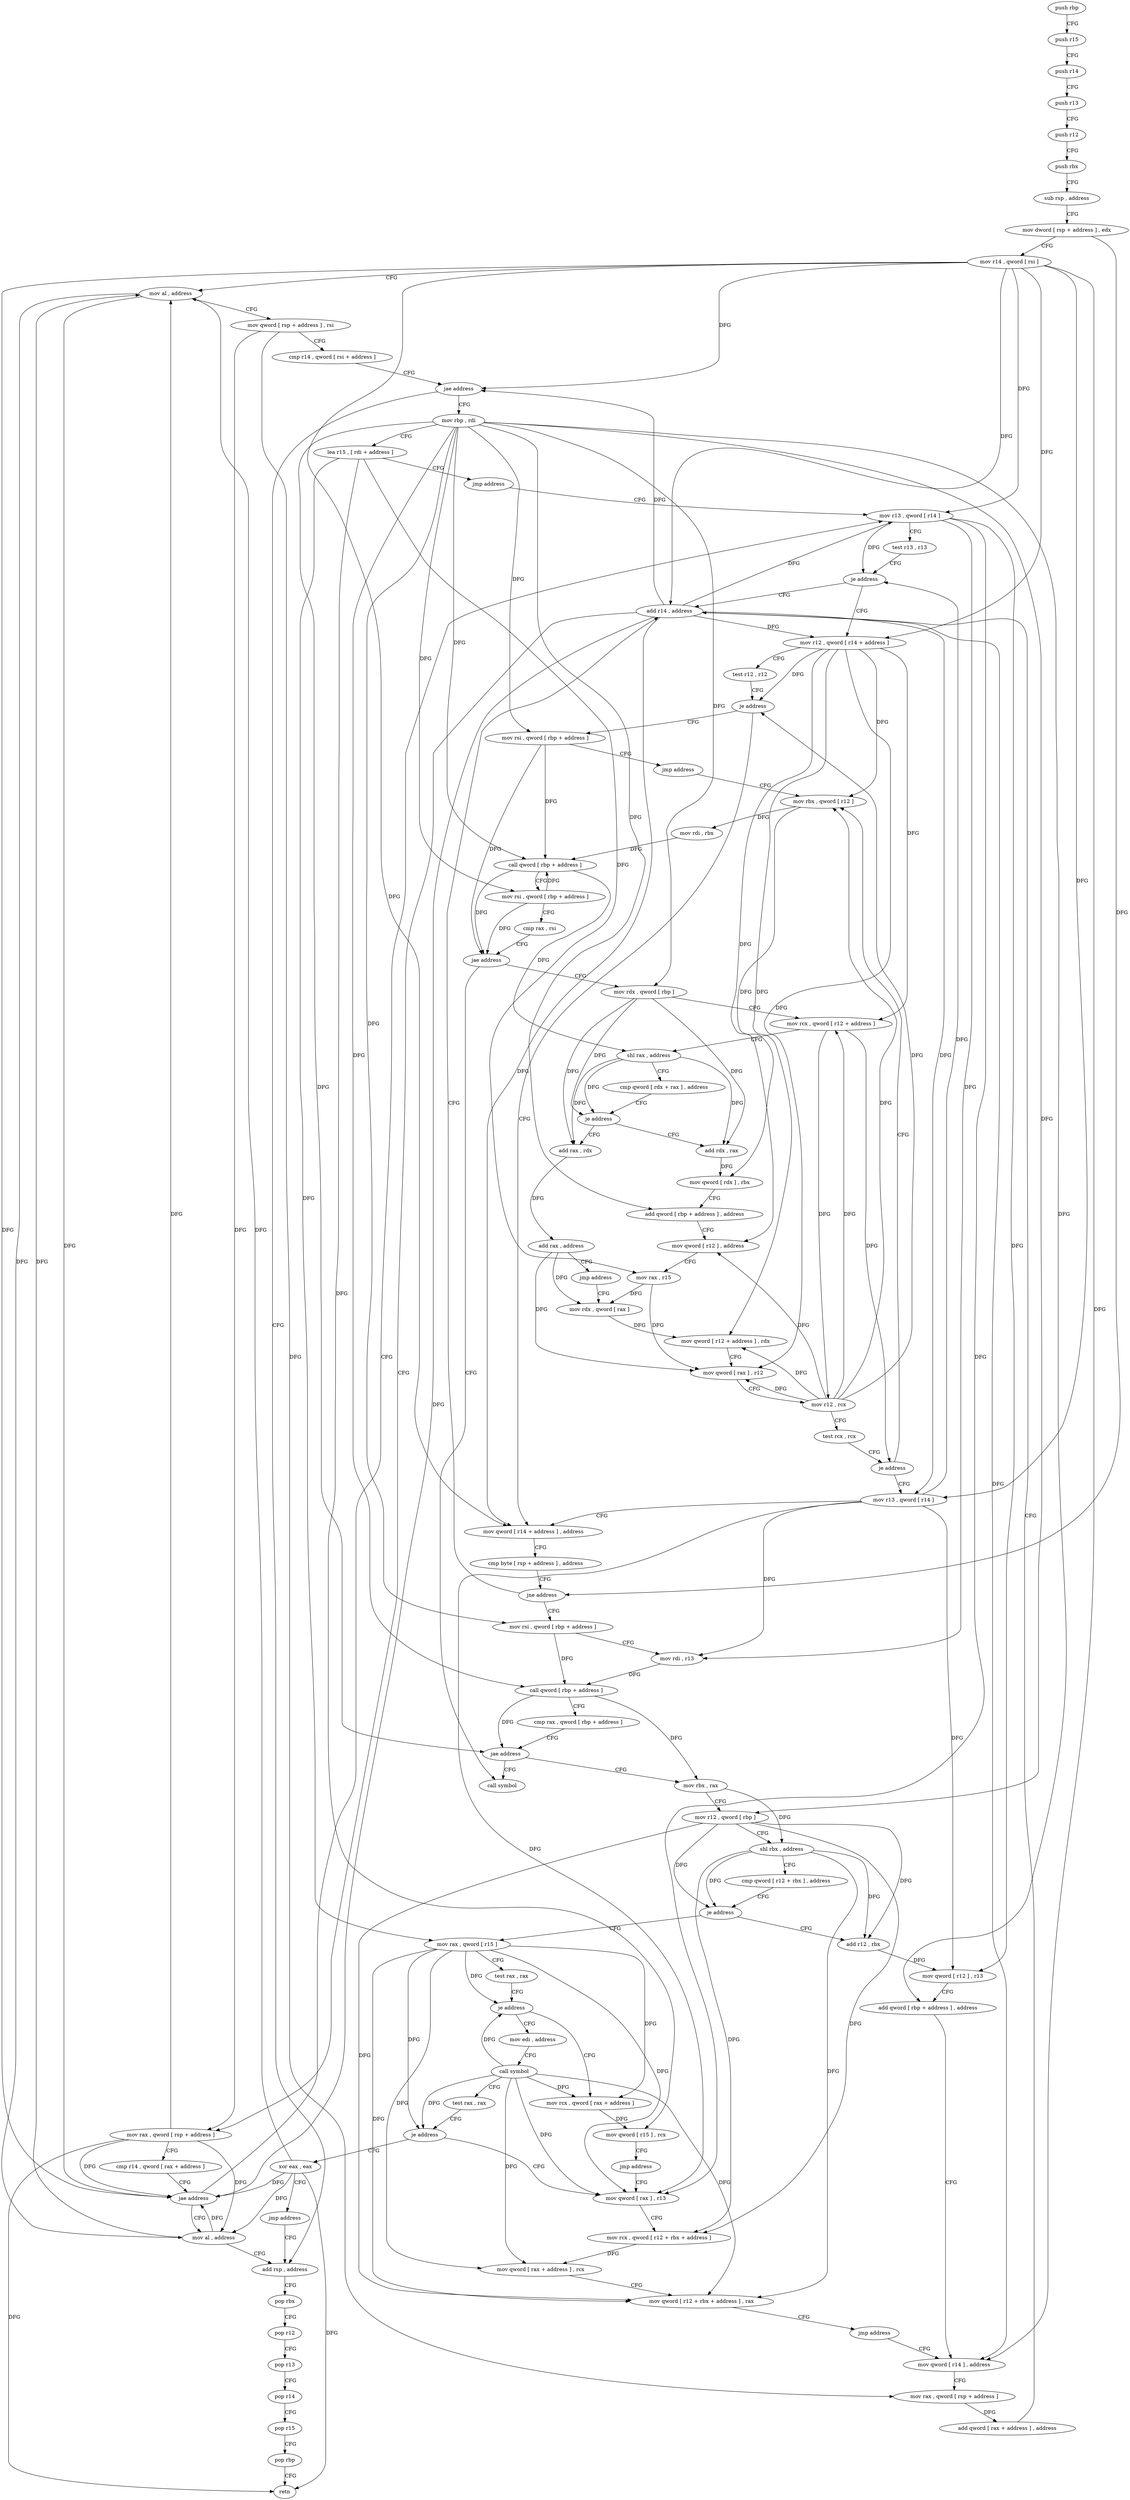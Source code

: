 digraph "func" {
"4278416" [label = "push rbp" ]
"4278417" [label = "push r15" ]
"4278419" [label = "push r14" ]
"4278421" [label = "push r13" ]
"4278423" [label = "push r12" ]
"4278425" [label = "push rbx" ]
"4278426" [label = "sub rsp , address" ]
"4278430" [label = "mov dword [ rsp + address ] , edx" ]
"4278434" [label = "mov r14 , qword [ rsi ]" ]
"4278437" [label = "mov al , address" ]
"4278439" [label = "mov qword [ rsp + address ] , rsi" ]
"4278444" [label = "cmp r14 , qword [ rsi + address ]" ]
"4278448" [label = "jae address" ]
"4278756" [label = "add rsp , address" ]
"4278454" [label = "mov rbp , rdi" ]
"4278760" [label = "pop rbx" ]
"4278761" [label = "pop r12" ]
"4278763" [label = "pop r13" ]
"4278765" [label = "pop r14" ]
"4278767" [label = "pop r15" ]
"4278769" [label = "pop rbp" ]
"4278770" [label = "retn" ]
"4278457" [label = "lea r15 , [ rdi + address ]" ]
"4278461" [label = "jmp address" ]
"4278511" [label = "mov r13 , qword [ r14 ]" ]
"4278514" [label = "test r13 , r13" ]
"4278517" [label = "je address" ]
"4278492" [label = "add r14 , address" ]
"4278519" [label = "mov r12 , qword [ r14 + address ]" ]
"4278496" [label = "mov rax , qword [ rsp + address ]" ]
"4278501" [label = "cmp r14 , qword [ rax + address ]" ]
"4278505" [label = "jae address" ]
"4278754" [label = "mov al , address" ]
"4278523" [label = "test r12 , r12" ]
"4278526" [label = "je address" ]
"4278643" [label = "mov qword [ r14 + address ] , address" ]
"4278528" [label = "mov rsi , qword [ rbp + address ]" ]
"4278651" [label = "cmp byte [ rsp + address ] , address" ]
"4278656" [label = "jne address" ]
"4278662" [label = "mov rsi , qword [ rbp + address ]" ]
"4278532" [label = "jmp address" ]
"4278585" [label = "mov rbx , qword [ r12 ]" ]
"4278666" [label = "mov rdi , r13" ]
"4278669" [label = "call qword [ rbp + address ]" ]
"4278672" [label = "cmp rax , qword [ rbp + address ]" ]
"4278676" [label = "jae address" ]
"4278775" [label = "call symbol" ]
"4278678" [label = "mov rbx , rax" ]
"4278589" [label = "mov rdi , rbx" ]
"4278592" [label = "call qword [ rbp + address ]" ]
"4278595" [label = "mov rsi , qword [ rbp + address ]" ]
"4278599" [label = "cmp rax , rsi" ]
"4278602" [label = "jae address" ]
"4278608" [label = "mov rdx , qword [ rbp ]" ]
"4278681" [label = "mov r12 , qword [ rbp ]" ]
"4278685" [label = "shl rbx , address" ]
"4278689" [label = "cmp qword [ r12 + rbx ] , address" ]
"4278694" [label = "je address" ]
"4278463" [label = "add r12 , rbx" ]
"4278700" [label = "mov rax , qword [ r15 ]" ]
"4278612" [label = "mov rcx , qword [ r12 + address ]" ]
"4278617" [label = "shl rax , address" ]
"4278621" [label = "cmp qword [ rdx + rax ] , address" ]
"4278626" [label = "je address" ]
"4278544" [label = "add rdx , rax" ]
"4278628" [label = "add rax , rdx" ]
"4278466" [label = "mov qword [ r12 ] , r13" ]
"4278470" [label = "add qword [ rbp + address ] , address" ]
"4278475" [label = "mov qword [ r14 ] , address" ]
"4278703" [label = "test rax , rax" ]
"4278706" [label = "je address" ]
"4278717" [label = "mov edi , address" ]
"4278708" [label = "mov rcx , qword [ rax + address ]" ]
"4278547" [label = "mov qword [ rdx ] , rbx" ]
"4278550" [label = "add qword [ rbp + address ] , address" ]
"4278555" [label = "mov qword [ r12 ] , address" ]
"4278563" [label = "mov rax , r15" ]
"4278566" [label = "mov rdx , qword [ rax ]" ]
"4278631" [label = "add rax , address" ]
"4278635" [label = "jmp address" ]
"4278722" [label = "call symbol" ]
"4278727" [label = "test rax , rax" ]
"4278730" [label = "je address" ]
"4278771" [label = "xor eax , eax" ]
"4278732" [label = "mov qword [ rax ] , r13" ]
"4278712" [label = "mov qword [ r15 ] , rcx" ]
"4278715" [label = "jmp address" ]
"4278640" [label = "mov r13 , qword [ r14 ]" ]
"4278569" [label = "mov qword [ r12 + address ] , rdx" ]
"4278574" [label = "mov qword [ rax ] , r12" ]
"4278577" [label = "mov r12 , rcx" ]
"4278580" [label = "test rcx , rcx" ]
"4278583" [label = "je address" ]
"4278773" [label = "jmp address" ]
"4278735" [label = "mov rcx , qword [ r12 + rbx + address ]" ]
"4278740" [label = "mov qword [ rax + address ] , rcx" ]
"4278744" [label = "mov qword [ r12 + rbx + address ] , rax" ]
"4278749" [label = "jmp address" ]
"4278482" [label = "mov rax , qword [ rsp + address ]" ]
"4278487" [label = "add qword [ rax + address ] , address" ]
"4278416" -> "4278417" [ label = "CFG" ]
"4278417" -> "4278419" [ label = "CFG" ]
"4278419" -> "4278421" [ label = "CFG" ]
"4278421" -> "4278423" [ label = "CFG" ]
"4278423" -> "4278425" [ label = "CFG" ]
"4278425" -> "4278426" [ label = "CFG" ]
"4278426" -> "4278430" [ label = "CFG" ]
"4278430" -> "4278434" [ label = "CFG" ]
"4278430" -> "4278656" [ label = "DFG" ]
"4278434" -> "4278437" [ label = "CFG" ]
"4278434" -> "4278448" [ label = "DFG" ]
"4278434" -> "4278511" [ label = "DFG" ]
"4278434" -> "4278492" [ label = "DFG" ]
"4278434" -> "4278505" [ label = "DFG" ]
"4278434" -> "4278519" [ label = "DFG" ]
"4278434" -> "4278643" [ label = "DFG" ]
"4278434" -> "4278475" [ label = "DFG" ]
"4278434" -> "4278640" [ label = "DFG" ]
"4278437" -> "4278439" [ label = "CFG" ]
"4278437" -> "4278505" [ label = "DFG" ]
"4278437" -> "4278754" [ label = "DFG" ]
"4278439" -> "4278444" [ label = "CFG" ]
"4278439" -> "4278496" [ label = "DFG" ]
"4278439" -> "4278482" [ label = "DFG" ]
"4278444" -> "4278448" [ label = "CFG" ]
"4278448" -> "4278756" [ label = "CFG" ]
"4278448" -> "4278454" [ label = "CFG" ]
"4278756" -> "4278760" [ label = "CFG" ]
"4278454" -> "4278457" [ label = "CFG" ]
"4278454" -> "4278528" [ label = "DFG" ]
"4278454" -> "4278662" [ label = "DFG" ]
"4278454" -> "4278669" [ label = "DFG" ]
"4278454" -> "4278676" [ label = "DFG" ]
"4278454" -> "4278592" [ label = "DFG" ]
"4278454" -> "4278595" [ label = "DFG" ]
"4278454" -> "4278681" [ label = "DFG" ]
"4278454" -> "4278608" [ label = "DFG" ]
"4278454" -> "4278470" [ label = "DFG" ]
"4278454" -> "4278550" [ label = "DFG" ]
"4278760" -> "4278761" [ label = "CFG" ]
"4278761" -> "4278763" [ label = "CFG" ]
"4278763" -> "4278765" [ label = "CFG" ]
"4278765" -> "4278767" [ label = "CFG" ]
"4278767" -> "4278769" [ label = "CFG" ]
"4278769" -> "4278770" [ label = "CFG" ]
"4278457" -> "4278461" [ label = "CFG" ]
"4278457" -> "4278700" [ label = "DFG" ]
"4278457" -> "4278563" [ label = "DFG" ]
"4278457" -> "4278712" [ label = "DFG" ]
"4278461" -> "4278511" [ label = "CFG" ]
"4278511" -> "4278514" [ label = "CFG" ]
"4278511" -> "4278517" [ label = "DFG" ]
"4278511" -> "4278666" [ label = "DFG" ]
"4278511" -> "4278466" [ label = "DFG" ]
"4278511" -> "4278732" [ label = "DFG" ]
"4278514" -> "4278517" [ label = "CFG" ]
"4278517" -> "4278492" [ label = "CFG" ]
"4278517" -> "4278519" [ label = "CFG" ]
"4278492" -> "4278496" [ label = "CFG" ]
"4278492" -> "4278511" [ label = "DFG" ]
"4278492" -> "4278448" [ label = "DFG" ]
"4278492" -> "4278505" [ label = "DFG" ]
"4278492" -> "4278519" [ label = "DFG" ]
"4278492" -> "4278643" [ label = "DFG" ]
"4278492" -> "4278475" [ label = "DFG" ]
"4278492" -> "4278640" [ label = "DFG" ]
"4278519" -> "4278523" [ label = "CFG" ]
"4278519" -> "4278526" [ label = "DFG" ]
"4278519" -> "4278585" [ label = "DFG" ]
"4278519" -> "4278612" [ label = "DFG" ]
"4278519" -> "4278555" [ label = "DFG" ]
"4278519" -> "4278569" [ label = "DFG" ]
"4278519" -> "4278574" [ label = "DFG" ]
"4278496" -> "4278501" [ label = "CFG" ]
"4278496" -> "4278437" [ label = "DFG" ]
"4278496" -> "4278770" [ label = "DFG" ]
"4278496" -> "4278505" [ label = "DFG" ]
"4278496" -> "4278754" [ label = "DFG" ]
"4278501" -> "4278505" [ label = "CFG" ]
"4278505" -> "4278754" [ label = "CFG" ]
"4278505" -> "4278511" [ label = "CFG" ]
"4278754" -> "4278756" [ label = "CFG" ]
"4278754" -> "4278437" [ label = "DFG" ]
"4278754" -> "4278505" [ label = "DFG" ]
"4278523" -> "4278526" [ label = "CFG" ]
"4278526" -> "4278643" [ label = "CFG" ]
"4278526" -> "4278528" [ label = "CFG" ]
"4278643" -> "4278651" [ label = "CFG" ]
"4278528" -> "4278532" [ label = "CFG" ]
"4278528" -> "4278592" [ label = "DFG" ]
"4278528" -> "4278602" [ label = "DFG" ]
"4278651" -> "4278656" [ label = "CFG" ]
"4278656" -> "4278492" [ label = "CFG" ]
"4278656" -> "4278662" [ label = "CFG" ]
"4278662" -> "4278666" [ label = "CFG" ]
"4278662" -> "4278669" [ label = "DFG" ]
"4278532" -> "4278585" [ label = "CFG" ]
"4278585" -> "4278589" [ label = "DFG" ]
"4278585" -> "4278547" [ label = "DFG" ]
"4278666" -> "4278669" [ label = "DFG" ]
"4278669" -> "4278672" [ label = "CFG" ]
"4278669" -> "4278676" [ label = "DFG" ]
"4278669" -> "4278678" [ label = "DFG" ]
"4278672" -> "4278676" [ label = "CFG" ]
"4278676" -> "4278775" [ label = "CFG" ]
"4278676" -> "4278678" [ label = "CFG" ]
"4278678" -> "4278681" [ label = "CFG" ]
"4278678" -> "4278685" [ label = "DFG" ]
"4278589" -> "4278592" [ label = "DFG" ]
"4278592" -> "4278595" [ label = "CFG" ]
"4278592" -> "4278602" [ label = "DFG" ]
"4278592" -> "4278617" [ label = "DFG" ]
"4278595" -> "4278599" [ label = "CFG" ]
"4278595" -> "4278592" [ label = "DFG" ]
"4278595" -> "4278602" [ label = "DFG" ]
"4278599" -> "4278602" [ label = "CFG" ]
"4278602" -> "4278775" [ label = "CFG" ]
"4278602" -> "4278608" [ label = "CFG" ]
"4278608" -> "4278612" [ label = "CFG" ]
"4278608" -> "4278626" [ label = "DFG" ]
"4278608" -> "4278544" [ label = "DFG" ]
"4278608" -> "4278628" [ label = "DFG" ]
"4278681" -> "4278685" [ label = "CFG" ]
"4278681" -> "4278694" [ label = "DFG" ]
"4278681" -> "4278463" [ label = "DFG" ]
"4278681" -> "4278735" [ label = "DFG" ]
"4278681" -> "4278744" [ label = "DFG" ]
"4278685" -> "4278689" [ label = "CFG" ]
"4278685" -> "4278694" [ label = "DFG" ]
"4278685" -> "4278463" [ label = "DFG" ]
"4278685" -> "4278735" [ label = "DFG" ]
"4278685" -> "4278744" [ label = "DFG" ]
"4278689" -> "4278694" [ label = "CFG" ]
"4278694" -> "4278463" [ label = "CFG" ]
"4278694" -> "4278700" [ label = "CFG" ]
"4278463" -> "4278466" [ label = "DFG" ]
"4278700" -> "4278703" [ label = "CFG" ]
"4278700" -> "4278706" [ label = "DFG" ]
"4278700" -> "4278730" [ label = "DFG" ]
"4278700" -> "4278708" [ label = "DFG" ]
"4278700" -> "4278732" [ label = "DFG" ]
"4278700" -> "4278740" [ label = "DFG" ]
"4278700" -> "4278744" [ label = "DFG" ]
"4278612" -> "4278617" [ label = "CFG" ]
"4278612" -> "4278577" [ label = "DFG" ]
"4278612" -> "4278583" [ label = "DFG" ]
"4278617" -> "4278621" [ label = "CFG" ]
"4278617" -> "4278626" [ label = "DFG" ]
"4278617" -> "4278544" [ label = "DFG" ]
"4278617" -> "4278628" [ label = "DFG" ]
"4278621" -> "4278626" [ label = "CFG" ]
"4278626" -> "4278544" [ label = "CFG" ]
"4278626" -> "4278628" [ label = "CFG" ]
"4278544" -> "4278547" [ label = "DFG" ]
"4278628" -> "4278631" [ label = "DFG" ]
"4278466" -> "4278470" [ label = "CFG" ]
"4278470" -> "4278475" [ label = "CFG" ]
"4278475" -> "4278482" [ label = "CFG" ]
"4278703" -> "4278706" [ label = "CFG" ]
"4278706" -> "4278717" [ label = "CFG" ]
"4278706" -> "4278708" [ label = "CFG" ]
"4278717" -> "4278722" [ label = "CFG" ]
"4278708" -> "4278712" [ label = "DFG" ]
"4278547" -> "4278550" [ label = "CFG" ]
"4278550" -> "4278555" [ label = "CFG" ]
"4278555" -> "4278563" [ label = "CFG" ]
"4278563" -> "4278566" [ label = "DFG" ]
"4278563" -> "4278574" [ label = "DFG" ]
"4278566" -> "4278569" [ label = "DFG" ]
"4278631" -> "4278635" [ label = "CFG" ]
"4278631" -> "4278566" [ label = "DFG" ]
"4278631" -> "4278574" [ label = "DFG" ]
"4278635" -> "4278566" [ label = "CFG" ]
"4278722" -> "4278727" [ label = "CFG" ]
"4278722" -> "4278706" [ label = "DFG" ]
"4278722" -> "4278730" [ label = "DFG" ]
"4278722" -> "4278708" [ label = "DFG" ]
"4278722" -> "4278732" [ label = "DFG" ]
"4278722" -> "4278740" [ label = "DFG" ]
"4278722" -> "4278744" [ label = "DFG" ]
"4278727" -> "4278730" [ label = "CFG" ]
"4278730" -> "4278771" [ label = "CFG" ]
"4278730" -> "4278732" [ label = "CFG" ]
"4278771" -> "4278773" [ label = "CFG" ]
"4278771" -> "4278437" [ label = "DFG" ]
"4278771" -> "4278505" [ label = "DFG" ]
"4278771" -> "4278754" [ label = "DFG" ]
"4278771" -> "4278770" [ label = "DFG" ]
"4278732" -> "4278735" [ label = "CFG" ]
"4278712" -> "4278715" [ label = "CFG" ]
"4278715" -> "4278732" [ label = "CFG" ]
"4278640" -> "4278643" [ label = "CFG" ]
"4278640" -> "4278517" [ label = "DFG" ]
"4278640" -> "4278666" [ label = "DFG" ]
"4278640" -> "4278466" [ label = "DFG" ]
"4278640" -> "4278732" [ label = "DFG" ]
"4278569" -> "4278574" [ label = "CFG" ]
"4278574" -> "4278577" [ label = "CFG" ]
"4278577" -> "4278580" [ label = "CFG" ]
"4278577" -> "4278526" [ label = "DFG" ]
"4278577" -> "4278585" [ label = "DFG" ]
"4278577" -> "4278612" [ label = "DFG" ]
"4278577" -> "4278555" [ label = "DFG" ]
"4278577" -> "4278574" [ label = "DFG" ]
"4278577" -> "4278569" [ label = "DFG" ]
"4278580" -> "4278583" [ label = "CFG" ]
"4278583" -> "4278640" [ label = "CFG" ]
"4278583" -> "4278585" [ label = "CFG" ]
"4278773" -> "4278756" [ label = "CFG" ]
"4278735" -> "4278740" [ label = "DFG" ]
"4278740" -> "4278744" [ label = "CFG" ]
"4278744" -> "4278749" [ label = "CFG" ]
"4278749" -> "4278475" [ label = "CFG" ]
"4278482" -> "4278487" [ label = "DFG" ]
"4278487" -> "4278492" [ label = "CFG" ]
}
